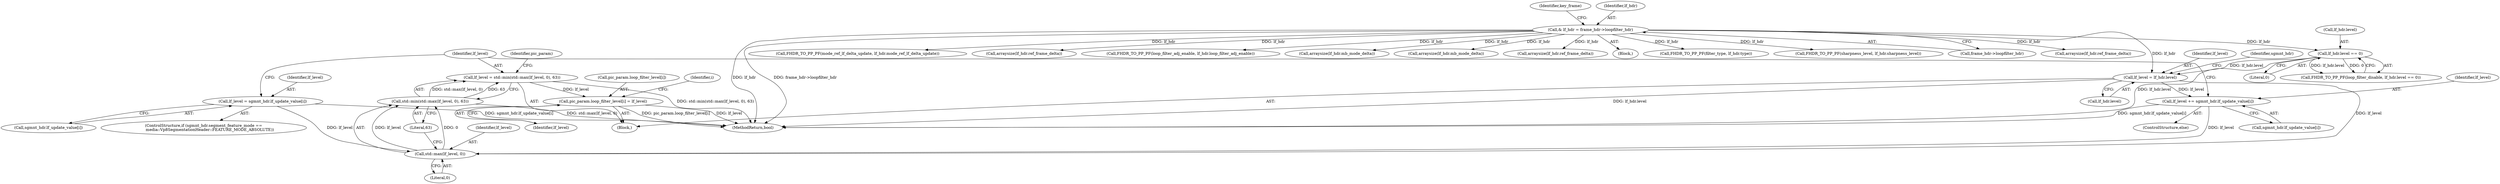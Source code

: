 digraph "0_Chrome_27c68f543e5eba779902447445dfb05ec3f5bf75_2@array" {
"1000532" [label="(Call,pic_param.loop_filter_level[i] = lf_level)"];
"1000525" [label="(Call,lf_level = std::min(std::max(lf_level, 0), 63))"];
"1000527" [label="(Call,std::min(std::max(lf_level, 0), 63))"];
"1000528" [label="(Call,std::max(lf_level, 0))"];
"1000510" [label="(Call,lf_level = sgmnt_hdr.lf_update_value[i])"];
"1000518" [label="(Call,lf_level += sgmnt_hdr.lf_update_value[i])"];
"1000494" [label="(Call,lf_level = lf_hdr.level)"];
"1000462" [label="(Call,lf_hdr.level == 0)"];
"1000394" [label="(Call,& lf_hdr = frame_hdr->loopfilter_hdr)"];
"1000786" [label="(MethodReturn,bool)"];
"1000520" [label="(Call,sgmnt_hdr.lf_update_value[i])"];
"1000526" [label="(Identifier,lf_level)"];
"1000400" [label="(Identifier,key_frame)"];
"1000529" [label="(Identifier,lf_level)"];
"1000532" [label="(Call,pic_param.loop_filter_level[i] = lf_level)"];
"1000496" [label="(Call,lf_hdr.level)"];
"1000440" [label="(Call,FHDR_TO_PP_PF(mode_ref_lf_delta_update, lf_hdr.mode_ref_lf_delta_update))"];
"1000491" [label="(Identifier,i)"];
"1000535" [label="(Identifier,pic_param)"];
"1000517" [label="(ControlStructure,else)"];
"1000542" [label="(Call,arraysize(lf_hdr.ref_frame_delta))"];
"1000463" [label="(Call,lf_hdr.level)"];
"1000525" [label="(Call,lf_level = std::min(std::max(lf_level, 0), 63))"];
"1000435" [label="(Call,FHDR_TO_PP_PF(loop_filter_adj_enable, lf_hdr.loop_filter_adj_enable))"];
"1000492" [label="(Block,)"];
"1000565" [label="(Call,arraysize(lf_hdr.mb_mode_delta))"];
"1000552" [label="(Call,arraysize(lf_hdr.mb_mode_delta))"];
"1000531" [label="(Literal,63)"];
"1000395" [label="(Identifier,lf_hdr)"];
"1000510" [label="(Call,lf_level = sgmnt_hdr.lf_update_value[i])"];
"1000501" [label="(Identifier,sgmnt_hdr)"];
"1000577" [label="(Call,arraysize(lf_hdr.ref_frame_delta))"];
"1000466" [label="(Literal,0)"];
"1000106" [label="(Block,)"];
"1000528" [label="(Call,std::max(lf_level, 0))"];
"1000425" [label="(Call,FHDR_TO_PP_PF(filter_type, lf_hdr.type))"];
"1000494" [label="(Call,lf_level = lf_hdr.level)"];
"1000519" [label="(Identifier,lf_level)"];
"1000518" [label="(Call,lf_level += sgmnt_hdr.lf_update_value[i])"];
"1000530" [label="(Literal,0)"];
"1000538" [label="(Identifier,lf_level)"];
"1000430" [label="(Call,FHDR_TO_PP_PF(sharpness_level, lf_hdr.sharpness_level))"];
"1000504" [label="(ControlStructure,if (sgmnt_hdr.segment_feature_mode ==\n          media::Vp8SegmentationHeader::FEATURE_MODE_ABSOLUTE))"];
"1000511" [label="(Identifier,lf_level)"];
"1000396" [label="(Call,frame_hdr->loopfilter_hdr)"];
"1000561" [label="(Call,arraysize(lf_hdr.ref_frame_delta))"];
"1000495" [label="(Identifier,lf_level)"];
"1000394" [label="(Call,& lf_hdr = frame_hdr->loopfilter_hdr)"];
"1000462" [label="(Call,lf_hdr.level == 0)"];
"1000512" [label="(Call,sgmnt_hdr.lf_update_value[i])"];
"1000527" [label="(Call,std::min(std::max(lf_level, 0), 63))"];
"1000460" [label="(Call,FHDR_TO_PP_PF(loop_filter_disable, lf_hdr.level == 0))"];
"1000533" [label="(Call,pic_param.loop_filter_level[i])"];
"1000532" -> "1000492"  [label="AST: "];
"1000532" -> "1000538"  [label="CFG: "];
"1000533" -> "1000532"  [label="AST: "];
"1000538" -> "1000532"  [label="AST: "];
"1000491" -> "1000532"  [label="CFG: "];
"1000532" -> "1000786"  [label="DDG: pic_param.loop_filter_level[i]"];
"1000532" -> "1000786"  [label="DDG: lf_level"];
"1000525" -> "1000532"  [label="DDG: lf_level"];
"1000525" -> "1000492"  [label="AST: "];
"1000525" -> "1000527"  [label="CFG: "];
"1000526" -> "1000525"  [label="AST: "];
"1000527" -> "1000525"  [label="AST: "];
"1000535" -> "1000525"  [label="CFG: "];
"1000525" -> "1000786"  [label="DDG: std::min(std::max(lf_level, 0), 63)"];
"1000527" -> "1000525"  [label="DDG: std::max(lf_level, 0)"];
"1000527" -> "1000525"  [label="DDG: 63"];
"1000527" -> "1000531"  [label="CFG: "];
"1000528" -> "1000527"  [label="AST: "];
"1000531" -> "1000527"  [label="AST: "];
"1000527" -> "1000786"  [label="DDG: std::max(lf_level, 0)"];
"1000528" -> "1000527"  [label="DDG: lf_level"];
"1000528" -> "1000527"  [label="DDG: 0"];
"1000528" -> "1000530"  [label="CFG: "];
"1000529" -> "1000528"  [label="AST: "];
"1000530" -> "1000528"  [label="AST: "];
"1000531" -> "1000528"  [label="CFG: "];
"1000510" -> "1000528"  [label="DDG: lf_level"];
"1000518" -> "1000528"  [label="DDG: lf_level"];
"1000494" -> "1000528"  [label="DDG: lf_level"];
"1000510" -> "1000504"  [label="AST: "];
"1000510" -> "1000512"  [label="CFG: "];
"1000511" -> "1000510"  [label="AST: "];
"1000512" -> "1000510"  [label="AST: "];
"1000526" -> "1000510"  [label="CFG: "];
"1000510" -> "1000786"  [label="DDG: sgmnt_hdr.lf_update_value[i]"];
"1000518" -> "1000517"  [label="AST: "];
"1000518" -> "1000520"  [label="CFG: "];
"1000519" -> "1000518"  [label="AST: "];
"1000520" -> "1000518"  [label="AST: "];
"1000526" -> "1000518"  [label="CFG: "];
"1000518" -> "1000786"  [label="DDG: sgmnt_hdr.lf_update_value[i]"];
"1000494" -> "1000518"  [label="DDG: lf_level"];
"1000494" -> "1000492"  [label="AST: "];
"1000494" -> "1000496"  [label="CFG: "];
"1000495" -> "1000494"  [label="AST: "];
"1000496" -> "1000494"  [label="AST: "];
"1000501" -> "1000494"  [label="CFG: "];
"1000494" -> "1000786"  [label="DDG: lf_hdr.level"];
"1000462" -> "1000494"  [label="DDG: lf_hdr.level"];
"1000394" -> "1000494"  [label="DDG: lf_hdr"];
"1000462" -> "1000460"  [label="AST: "];
"1000462" -> "1000466"  [label="CFG: "];
"1000463" -> "1000462"  [label="AST: "];
"1000466" -> "1000462"  [label="AST: "];
"1000460" -> "1000462"  [label="CFG: "];
"1000462" -> "1000786"  [label="DDG: lf_hdr.level"];
"1000462" -> "1000460"  [label="DDG: lf_hdr.level"];
"1000462" -> "1000460"  [label="DDG: 0"];
"1000394" -> "1000462"  [label="DDG: lf_hdr"];
"1000394" -> "1000106"  [label="AST: "];
"1000394" -> "1000396"  [label="CFG: "];
"1000395" -> "1000394"  [label="AST: "];
"1000396" -> "1000394"  [label="AST: "];
"1000400" -> "1000394"  [label="CFG: "];
"1000394" -> "1000786"  [label="DDG: frame_hdr->loopfilter_hdr"];
"1000394" -> "1000786"  [label="DDG: lf_hdr"];
"1000394" -> "1000425"  [label="DDG: lf_hdr"];
"1000394" -> "1000430"  [label="DDG: lf_hdr"];
"1000394" -> "1000435"  [label="DDG: lf_hdr"];
"1000394" -> "1000440"  [label="DDG: lf_hdr"];
"1000394" -> "1000542"  [label="DDG: lf_hdr"];
"1000394" -> "1000552"  [label="DDG: lf_hdr"];
"1000394" -> "1000561"  [label="DDG: lf_hdr"];
"1000394" -> "1000565"  [label="DDG: lf_hdr"];
"1000394" -> "1000577"  [label="DDG: lf_hdr"];
}
